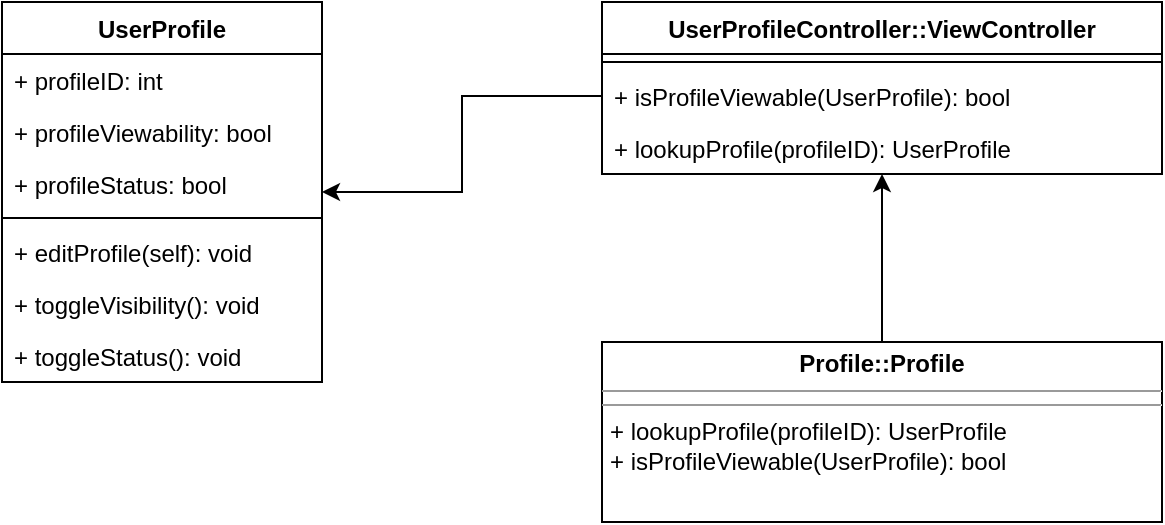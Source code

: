 <mxfile version="20.4.2" type="device"><diagram id="dLI6IX2CRcqxhlQJ3xxt" name="Page-1"><mxGraphModel dx="1186" dy="725" grid="1" gridSize="10" guides="1" tooltips="1" connect="1" arrows="1" fold="1" page="1" pageScale="1" pageWidth="850" pageHeight="1100" math="0" shadow="0"><root><mxCell id="0"/><mxCell id="1" parent="0"/><mxCell id="JVee9y7mkROGsuBloHCP-6" value="UserProfile" style="swimlane;fontStyle=1;align=center;verticalAlign=top;childLayout=stackLayout;horizontal=1;startSize=26;horizontalStack=0;resizeParent=1;resizeParentMax=0;resizeLast=0;collapsible=1;marginBottom=0;" parent="1" vertex="1"><mxGeometry x="140" y="190" width="160" height="190" as="geometry"/></mxCell><mxCell id="JVee9y7mkROGsuBloHCP-7" value="+ profileID: int" style="text;strokeColor=none;fillColor=none;align=left;verticalAlign=top;spacingLeft=4;spacingRight=4;overflow=hidden;rotatable=0;points=[[0,0.5],[1,0.5]];portConstraint=eastwest;" parent="JVee9y7mkROGsuBloHCP-6" vertex="1"><mxGeometry y="26" width="160" height="26" as="geometry"/></mxCell><mxCell id="JVee9y7mkROGsuBloHCP-15" value="+ profileViewability: bool" style="text;strokeColor=none;fillColor=none;align=left;verticalAlign=top;spacingLeft=4;spacingRight=4;overflow=hidden;rotatable=0;points=[[0,0.5],[1,0.5]];portConstraint=eastwest;" parent="JVee9y7mkROGsuBloHCP-6" vertex="1"><mxGeometry y="52" width="160" height="26" as="geometry"/></mxCell><mxCell id="JVee9y7mkROGsuBloHCP-16" value="+ profileStatus: bool" style="text;strokeColor=none;fillColor=none;align=left;verticalAlign=top;spacingLeft=4;spacingRight=4;overflow=hidden;rotatable=0;points=[[0,0.5],[1,0.5]];portConstraint=eastwest;" parent="JVee9y7mkROGsuBloHCP-6" vertex="1"><mxGeometry y="78" width="160" height="26" as="geometry"/></mxCell><mxCell id="JVee9y7mkROGsuBloHCP-8" value="" style="line;strokeWidth=1;fillColor=none;align=left;verticalAlign=middle;spacingTop=-1;spacingLeft=3;spacingRight=3;rotatable=0;labelPosition=right;points=[];portConstraint=eastwest;strokeColor=inherit;" parent="JVee9y7mkROGsuBloHCP-6" vertex="1"><mxGeometry y="104" width="160" height="8" as="geometry"/></mxCell><mxCell id="JVee9y7mkROGsuBloHCP-9" value="+ editProfile(self): void" style="text;strokeColor=none;fillColor=none;align=left;verticalAlign=top;spacingLeft=4;spacingRight=4;overflow=hidden;rotatable=0;points=[[0,0.5],[1,0.5]];portConstraint=eastwest;" parent="JVee9y7mkROGsuBloHCP-6" vertex="1"><mxGeometry y="112" width="160" height="26" as="geometry"/></mxCell><mxCell id="JVee9y7mkROGsuBloHCP-17" value="+ toggleVisibility(): void" style="text;strokeColor=none;fillColor=none;align=left;verticalAlign=top;spacingLeft=4;spacingRight=4;overflow=hidden;rotatable=0;points=[[0,0.5],[1,0.5]];portConstraint=eastwest;" parent="JVee9y7mkROGsuBloHCP-6" vertex="1"><mxGeometry y="138" width="160" height="26" as="geometry"/></mxCell><mxCell id="JVee9y7mkROGsuBloHCP-18" value="+ toggleStatus(): void" style="text;strokeColor=none;fillColor=none;align=left;verticalAlign=top;spacingLeft=4;spacingRight=4;overflow=hidden;rotatable=0;points=[[0,0.5],[1,0.5]];portConstraint=eastwest;" parent="JVee9y7mkROGsuBloHCP-6" vertex="1"><mxGeometry y="164" width="160" height="26" as="geometry"/></mxCell><mxCell id="JVee9y7mkROGsuBloHCP-10" value="UserProfileController::ViewController" style="swimlane;fontStyle=1;align=center;verticalAlign=top;childLayout=stackLayout;horizontal=1;startSize=26;horizontalStack=0;resizeParent=1;resizeParentMax=0;resizeLast=0;collapsible=1;marginBottom=0;" parent="1" vertex="1"><mxGeometry x="440" y="190" width="280" height="86" as="geometry"/></mxCell><mxCell id="JVee9y7mkROGsuBloHCP-12" value="" style="line;strokeWidth=1;fillColor=none;align=left;verticalAlign=middle;spacingTop=-1;spacingLeft=3;spacingRight=3;rotatable=0;labelPosition=right;points=[];portConstraint=eastwest;strokeColor=inherit;" parent="JVee9y7mkROGsuBloHCP-10" vertex="1"><mxGeometry y="26" width="280" height="8" as="geometry"/></mxCell><mxCell id="JVee9y7mkROGsuBloHCP-13" value="+ isProfileViewable(UserProfile): bool" style="text;strokeColor=none;fillColor=none;align=left;verticalAlign=top;spacingLeft=4;spacingRight=4;overflow=hidden;rotatable=0;points=[[0,0.5],[1,0.5]];portConstraint=eastwest;" parent="JVee9y7mkROGsuBloHCP-10" vertex="1"><mxGeometry y="34" width="280" height="26" as="geometry"/></mxCell><mxCell id="JVee9y7mkROGsuBloHCP-14" value="+ lookupProfile(profileID): UserProfile" style="text;strokeColor=none;fillColor=none;align=left;verticalAlign=top;spacingLeft=4;spacingRight=4;overflow=hidden;rotatable=0;points=[[0,0.5],[1,0.5]];portConstraint=eastwest;" parent="JVee9y7mkROGsuBloHCP-10" vertex="1"><mxGeometry y="60" width="280" height="26" as="geometry"/></mxCell><mxCell id="mjIfipJZZGbU6ohWX80L-12" style="edgeStyle=orthogonalEdgeStyle;rounded=0;orthogonalLoop=1;jettySize=auto;html=1;exitX=0.5;exitY=0;exitDx=0;exitDy=0;" edge="1" parent="1" source="mjIfipJZZGbU6ohWX80L-5" target="JVee9y7mkROGsuBloHCP-10"><mxGeometry relative="1" as="geometry"/></mxCell><mxCell id="mjIfipJZZGbU6ohWX80L-5" value="&lt;p style=&quot;margin:0px;margin-top:4px;text-align:center;&quot;&gt;&lt;b&gt;Profile::Profile&lt;/b&gt;&lt;br&gt;&lt;/p&gt;&lt;hr size=&quot;1&quot;&gt;&lt;hr size=&quot;1&quot;&gt;&lt;p style=&quot;margin:0px;margin-left:4px;&quot;&gt;+ lookupProfile(profileID): UserProfile&lt;/p&gt;&lt;p style=&quot;margin:0px;margin-left:4px;&quot;&gt;+ isProfileViewable(UserProfile): bool&lt;br&gt;&lt;/p&gt;" style="verticalAlign=top;align=left;overflow=fill;fontSize=12;fontFamily=Helvetica;html=1;" vertex="1" parent="1"><mxGeometry x="440" y="360" width="280" height="90" as="geometry"/></mxCell><mxCell id="mjIfipJZZGbU6ohWX80L-11" style="edgeStyle=orthogonalEdgeStyle;rounded=0;orthogonalLoop=1;jettySize=auto;html=1;exitX=0;exitY=0.5;exitDx=0;exitDy=0;" edge="1" parent="1" source="JVee9y7mkROGsuBloHCP-13" target="JVee9y7mkROGsuBloHCP-6"><mxGeometry relative="1" as="geometry"/></mxCell></root></mxGraphModel></diagram></mxfile>